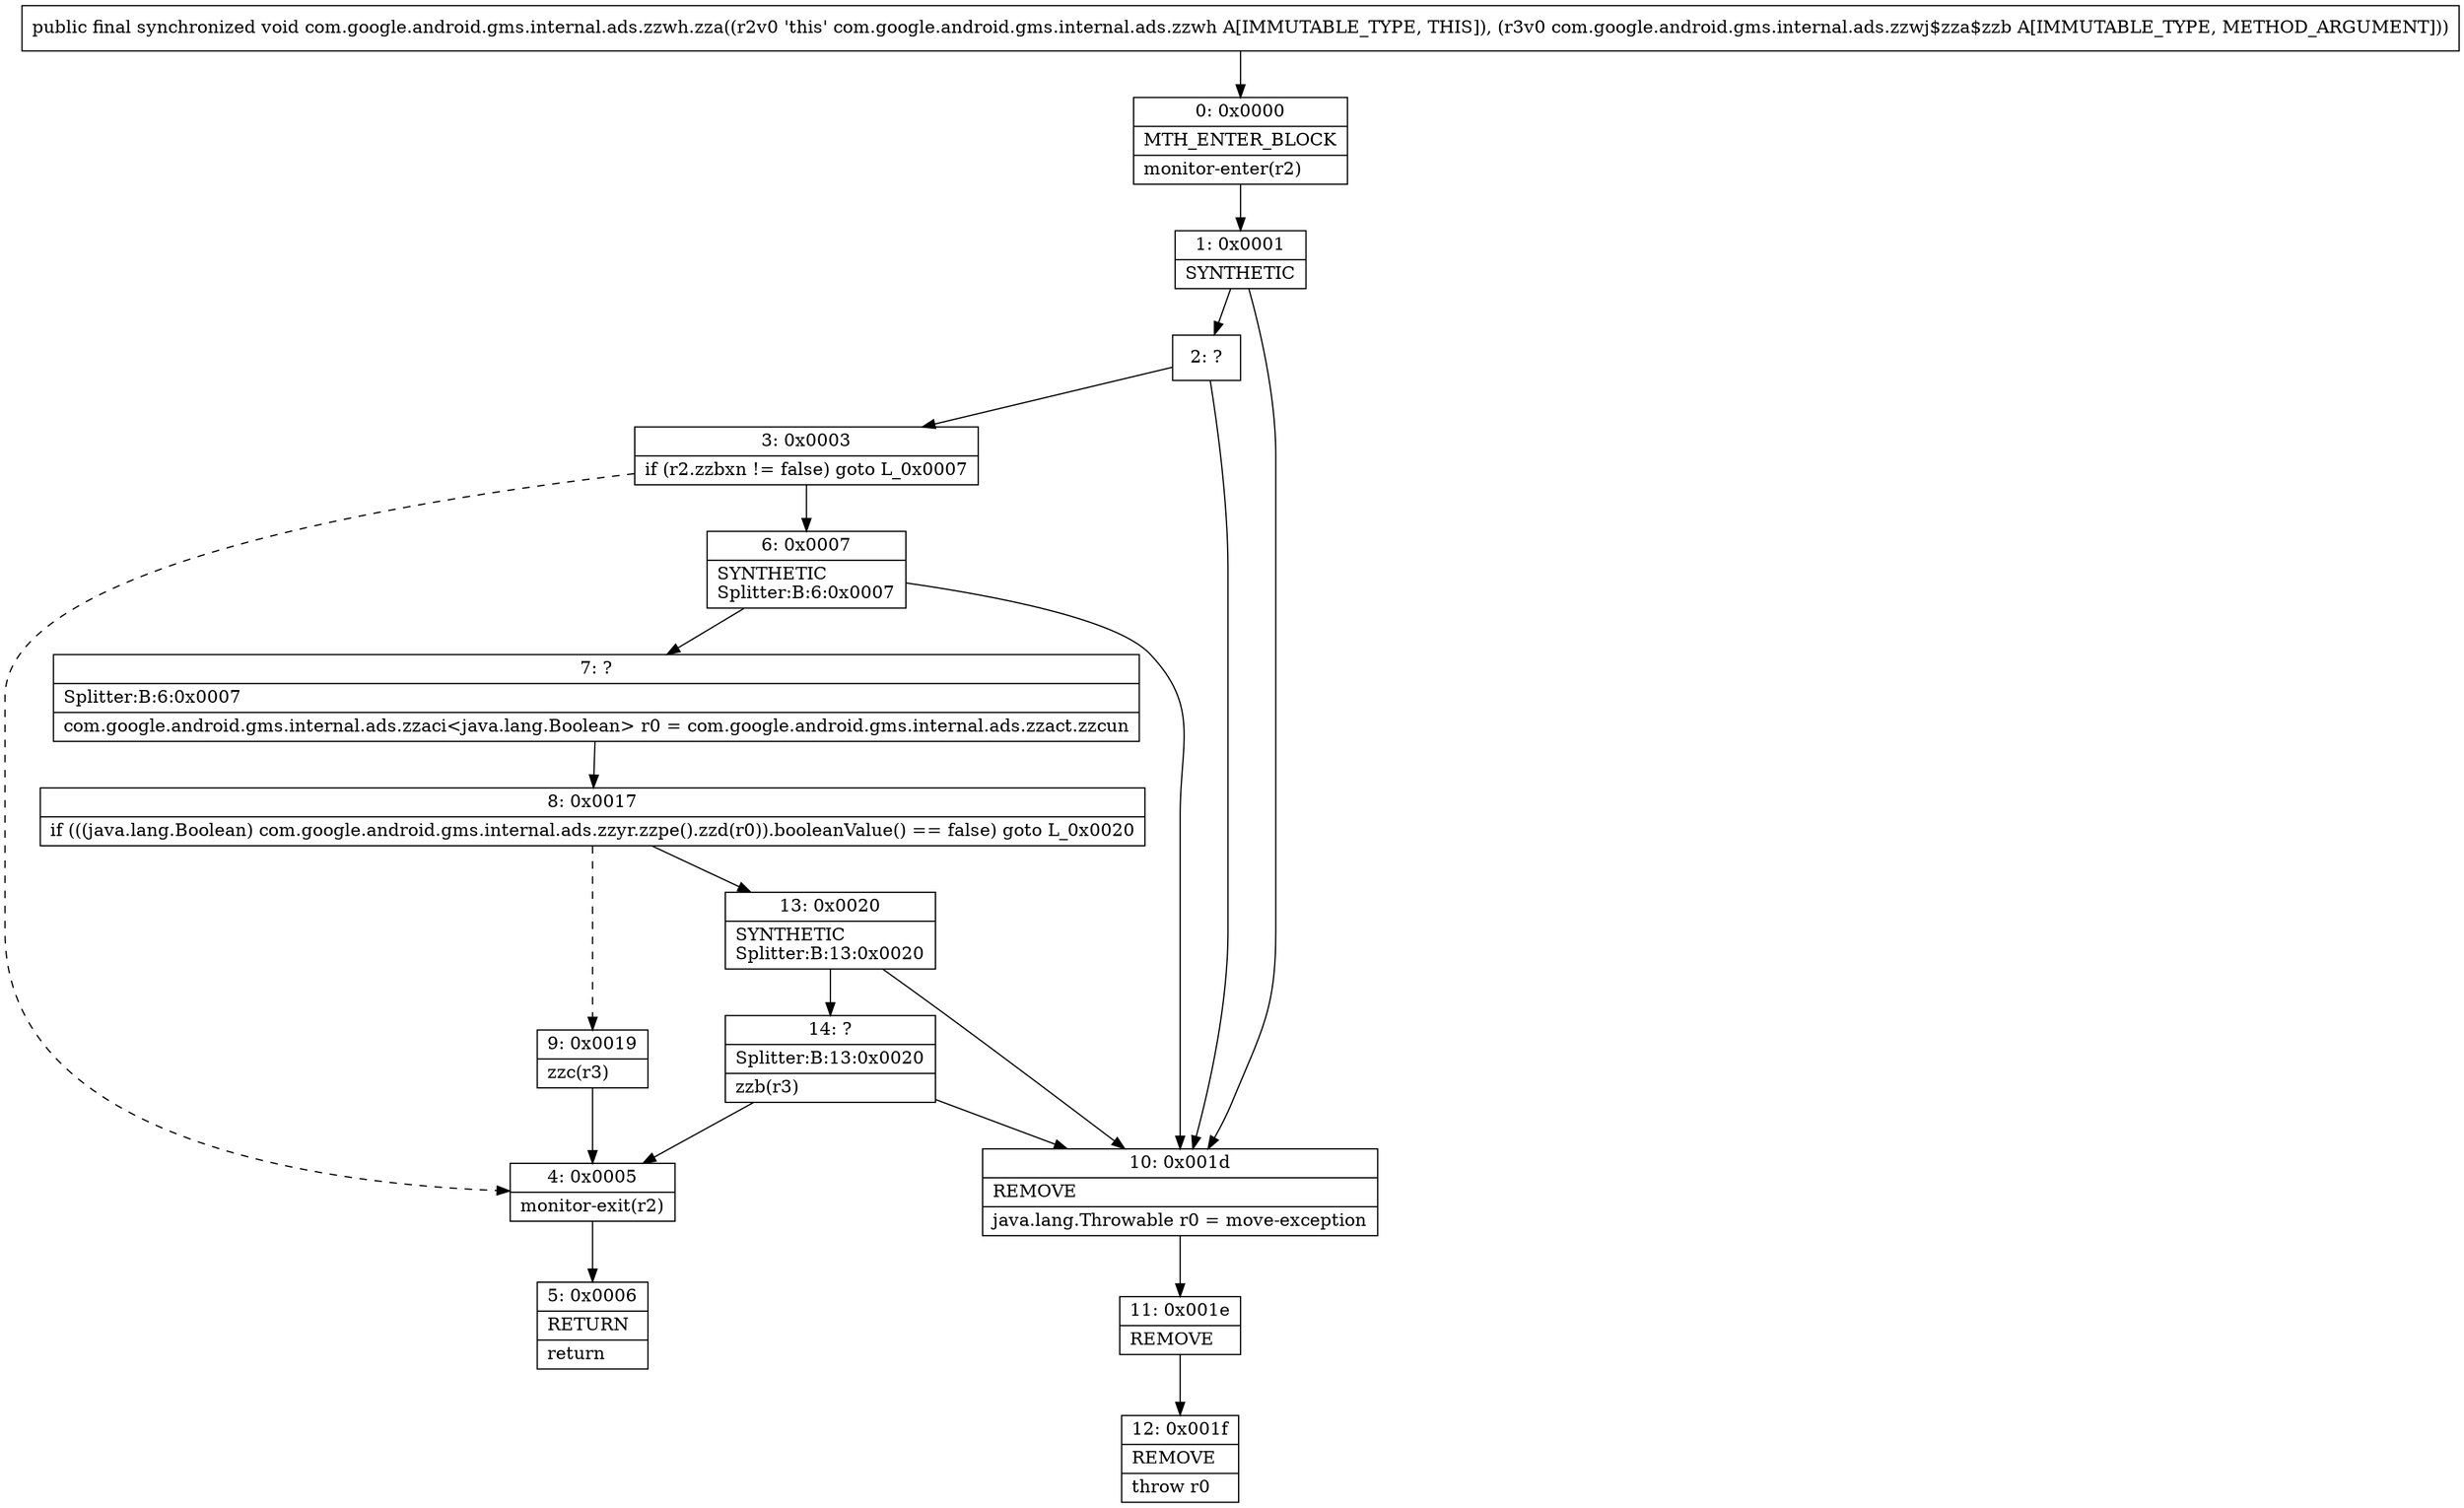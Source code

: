 digraph "CFG forcom.google.android.gms.internal.ads.zzwh.zza(Lcom\/google\/android\/gms\/internal\/ads\/zzwj$zza$zzb;)V" {
Node_0 [shape=record,label="{0\:\ 0x0000|MTH_ENTER_BLOCK\l|monitor\-enter(r2)\l}"];
Node_1 [shape=record,label="{1\:\ 0x0001|SYNTHETIC\l}"];
Node_2 [shape=record,label="{2\:\ ?}"];
Node_3 [shape=record,label="{3\:\ 0x0003|if (r2.zzbxn != false) goto L_0x0007\l}"];
Node_4 [shape=record,label="{4\:\ 0x0005|monitor\-exit(r2)\l}"];
Node_5 [shape=record,label="{5\:\ 0x0006|RETURN\l|return\l}"];
Node_6 [shape=record,label="{6\:\ 0x0007|SYNTHETIC\lSplitter:B:6:0x0007\l}"];
Node_7 [shape=record,label="{7\:\ ?|Splitter:B:6:0x0007\l|com.google.android.gms.internal.ads.zzaci\<java.lang.Boolean\> r0 = com.google.android.gms.internal.ads.zzact.zzcun\l}"];
Node_8 [shape=record,label="{8\:\ 0x0017|if (((java.lang.Boolean) com.google.android.gms.internal.ads.zzyr.zzpe().zzd(r0)).booleanValue() == false) goto L_0x0020\l}"];
Node_9 [shape=record,label="{9\:\ 0x0019|zzc(r3)\l}"];
Node_10 [shape=record,label="{10\:\ 0x001d|REMOVE\l|java.lang.Throwable r0 = move\-exception\l}"];
Node_11 [shape=record,label="{11\:\ 0x001e|REMOVE\l}"];
Node_12 [shape=record,label="{12\:\ 0x001f|REMOVE\l|throw r0\l}"];
Node_13 [shape=record,label="{13\:\ 0x0020|SYNTHETIC\lSplitter:B:13:0x0020\l}"];
Node_14 [shape=record,label="{14\:\ ?|Splitter:B:13:0x0020\l|zzb(r3)\l}"];
MethodNode[shape=record,label="{public final synchronized void com.google.android.gms.internal.ads.zzwh.zza((r2v0 'this' com.google.android.gms.internal.ads.zzwh A[IMMUTABLE_TYPE, THIS]), (r3v0 com.google.android.gms.internal.ads.zzwj$zza$zzb A[IMMUTABLE_TYPE, METHOD_ARGUMENT])) }"];
MethodNode -> Node_0;
Node_0 -> Node_1;
Node_1 -> Node_2;
Node_1 -> Node_10;
Node_2 -> Node_3;
Node_2 -> Node_10;
Node_3 -> Node_4[style=dashed];
Node_3 -> Node_6;
Node_4 -> Node_5;
Node_6 -> Node_7;
Node_6 -> Node_10;
Node_7 -> Node_8;
Node_8 -> Node_9[style=dashed];
Node_8 -> Node_13;
Node_9 -> Node_4;
Node_10 -> Node_11;
Node_11 -> Node_12;
Node_13 -> Node_14;
Node_13 -> Node_10;
Node_14 -> Node_10;
Node_14 -> Node_4;
}


